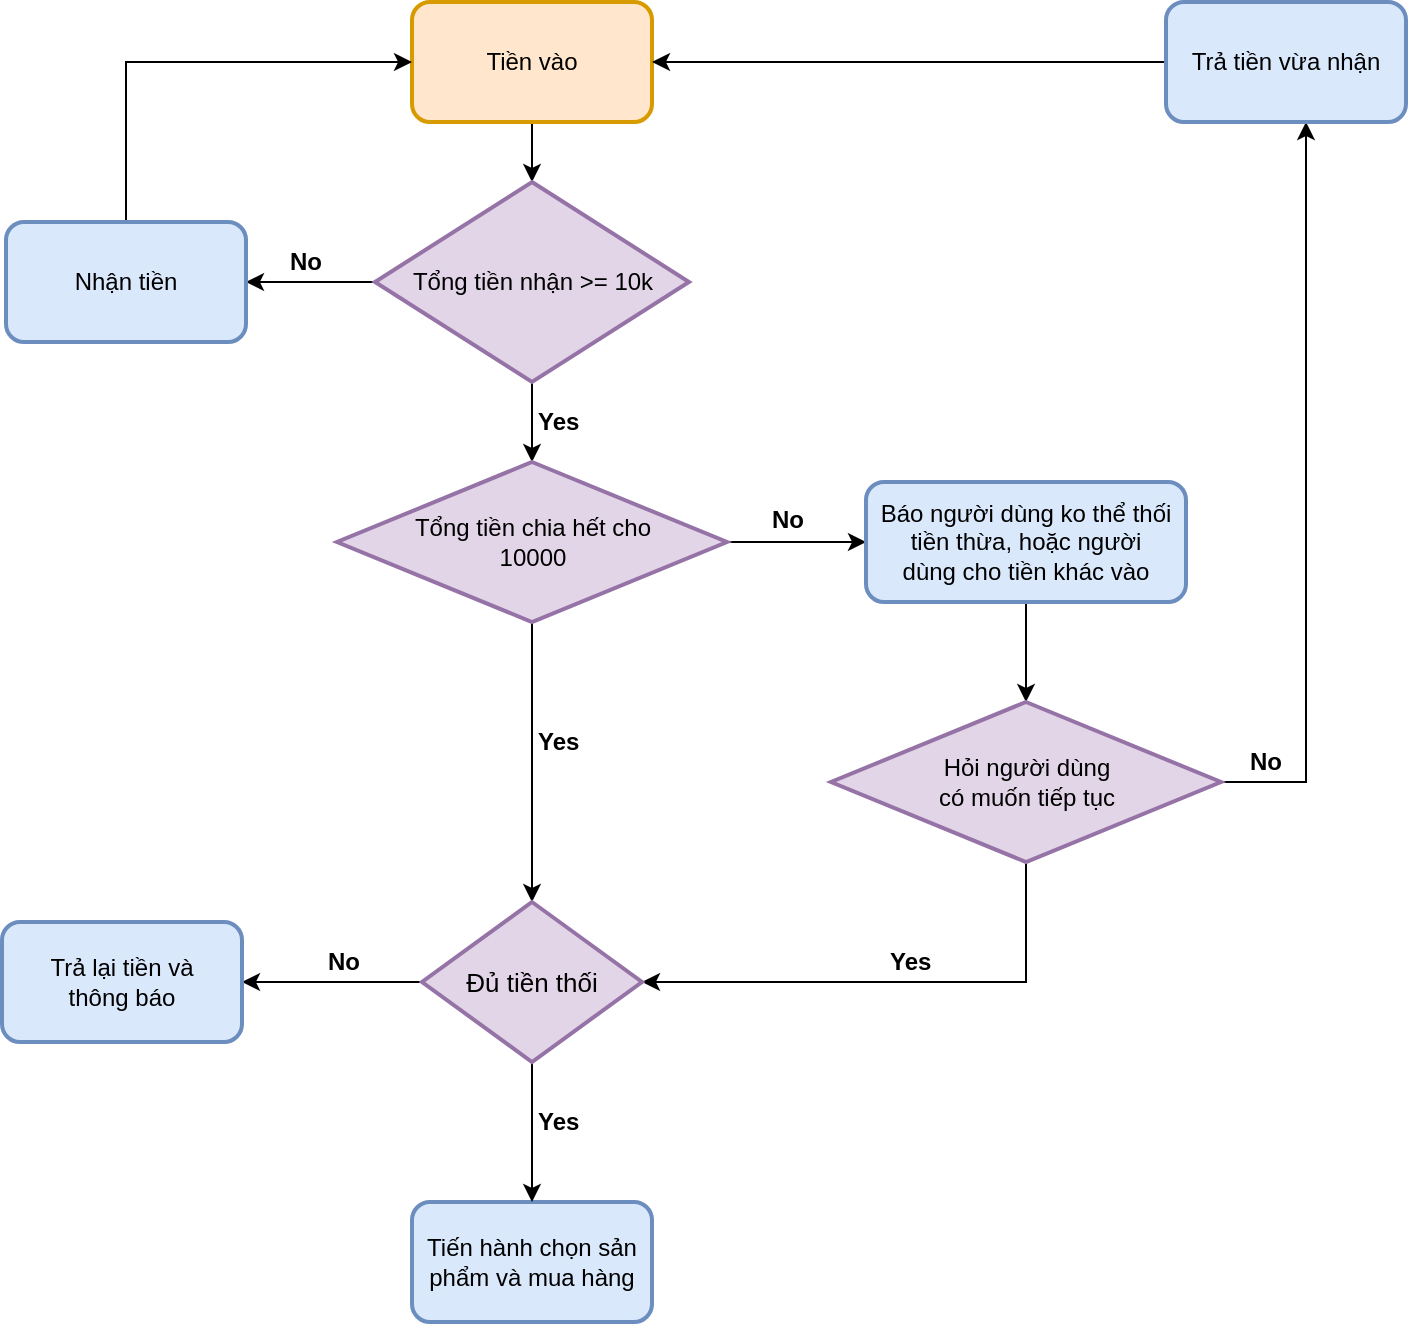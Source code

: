 <mxfile version="10.5.2" type="github"><diagram id="od1DL6aN8WAB8ByYDqEI" name="Page-1"><mxGraphModel dx="1394" dy="747" grid="1" gridSize="10" guides="1" tooltips="1" connect="1" arrows="1" fold="1" page="1" pageScale="1" pageWidth="827" pageHeight="1169" math="0" shadow="0"><root><mxCell id="0"/><mxCell id="1" parent="0"/><mxCell id="md2DlwXFVlXYbmLeQZ2N-5" style="edgeStyle=orthogonalEdgeStyle;rounded=0;orthogonalLoop=1;jettySize=auto;html=1;entryX=0.5;entryY=0;entryDx=0;entryDy=0;" parent="1" source="md2DlwXFVlXYbmLeQZ2N-1" target="md2DlwXFVlXYbmLeQZ2N-3" edge="1"><mxGeometry relative="1" as="geometry"/></mxCell><mxCell id="md2DlwXFVlXYbmLeQZ2N-1" value="Tiền vào" style="rounded=1;whiteSpace=wrap;html=1;fillColor=#ffe6cc;strokeColor=#d79b00;strokeWidth=2;" parent="1" vertex="1"><mxGeometry x="353" y="180" width="120" height="60" as="geometry"/></mxCell><mxCell id="md2DlwXFVlXYbmLeQZ2N-10" style="edgeStyle=orthogonalEdgeStyle;rounded=0;orthogonalLoop=1;jettySize=auto;html=1;entryX=1;entryY=0.5;entryDx=0;entryDy=0;" parent="1" source="md2DlwXFVlXYbmLeQZ2N-3" target="md2DlwXFVlXYbmLeQZ2N-9" edge="1"><mxGeometry relative="1" as="geometry"/></mxCell><mxCell id="md2DlwXFVlXYbmLeQZ2N-30" value="" style="edgeStyle=orthogonalEdgeStyle;rounded=0;orthogonalLoop=1;jettySize=auto;html=1;entryX=0.5;entryY=0;entryDx=0;entryDy=0;fontSize=13;fontStyle=1" parent="1" source="md2DlwXFVlXYbmLeQZ2N-3" target="md2DlwXFVlXYbmLeQZ2N-13" edge="1"><mxGeometry relative="1" as="geometry"/></mxCell><mxCell id="md2DlwXFVlXYbmLeQZ2N-3" value="Tổng tiền nhận &amp;gt;= 10k" style="rhombus;whiteSpace=wrap;html=1;fillColor=#e1d5e7;strokeColor=#9673a6;strokeWidth=2;" parent="1" vertex="1"><mxGeometry x="334.5" y="270" width="157" height="100" as="geometry"/></mxCell><mxCell id="md2DlwXFVlXYbmLeQZ2N-11" style="edgeStyle=orthogonalEdgeStyle;rounded=0;orthogonalLoop=1;jettySize=auto;html=1;entryX=0;entryY=0.5;entryDx=0;entryDy=0;" parent="1" source="md2DlwXFVlXYbmLeQZ2N-9" target="md2DlwXFVlXYbmLeQZ2N-1" edge="1"><mxGeometry relative="1" as="geometry"><Array as="points"><mxPoint x="210" y="210"/></Array></mxGeometry></mxCell><mxCell id="md2DlwXFVlXYbmLeQZ2N-9" value="Nhận tiền" style="rounded=1;whiteSpace=wrap;html=1;fillColor=#dae8fc;strokeColor=#6c8ebf;strokeWidth=2;" parent="1" vertex="1"><mxGeometry x="150" y="290" width="120" height="60" as="geometry"/></mxCell><mxCell id="md2DlwXFVlXYbmLeQZ2N-16" value="" style="edgeStyle=orthogonalEdgeStyle;rounded=0;orthogonalLoop=1;jettySize=auto;html=1;entryX=0;entryY=0.5;entryDx=0;entryDy=0;fontSize=12;fontStyle=1" parent="1" source="md2DlwXFVlXYbmLeQZ2N-13" target="md2DlwXFVlXYbmLeQZ2N-14" edge="1"><mxGeometry relative="1" as="geometry"/></mxCell><mxCell id="Ah1b4GU1dTZV5dutGkNv-12" style="edgeStyle=orthogonalEdgeStyle;rounded=0;orthogonalLoop=1;jettySize=auto;html=1;entryX=0.5;entryY=0;entryDx=0;entryDy=0;fontSize=12;" edge="1" parent="1" source="md2DlwXFVlXYbmLeQZ2N-13" target="md2DlwXFVlXYbmLeQZ2N-35"><mxGeometry relative="1" as="geometry"/></mxCell><mxCell id="md2DlwXFVlXYbmLeQZ2N-13" value="Tổng tiền chia hết cho &lt;br&gt;10000" style="rhombus;whiteSpace=wrap;html=1;fillColor=#e1d5e7;strokeColor=#9673a6;strokeWidth=2;" parent="1" vertex="1"><mxGeometry x="315.5" y="410" width="195" height="80" as="geometry"/></mxCell><mxCell id="md2DlwXFVlXYbmLeQZ2N-17" style="edgeStyle=orthogonalEdgeStyle;rounded=0;orthogonalLoop=1;jettySize=auto;html=1;entryX=0.5;entryY=0;entryDx=0;entryDy=0;" parent="1" source="md2DlwXFVlXYbmLeQZ2N-14" target="md2DlwXFVlXYbmLeQZ2N-15" edge="1"><mxGeometry relative="1" as="geometry"/></mxCell><mxCell id="md2DlwXFVlXYbmLeQZ2N-14" value="Báo người dùng ko thể thối tiền thừa, hoặc người &lt;br&gt;dùng cho tiền khác vào" style="rounded=1;whiteSpace=wrap;html=1;fillColor=#dae8fc;strokeColor=#6c8ebf;strokeWidth=2;" parent="1" vertex="1"><mxGeometry x="580" y="420" width="160" height="60" as="geometry"/></mxCell><mxCell id="md2DlwXFVlXYbmLeQZ2N-22" value="" style="edgeStyle=orthogonalEdgeStyle;rounded=0;orthogonalLoop=1;jettySize=auto;html=1;entryX=1;entryY=0.5;entryDx=0;entryDy=0;fontSize=12;fontStyle=1" parent="1" source="md2DlwXFVlXYbmLeQZ2N-15" target="md2DlwXFVlXYbmLeQZ2N-35" edge="1"><mxGeometry relative="1" as="geometry"><mxPoint x="473.286" y="699.857" as="targetPoint"/><Array as="points"><mxPoint x="660" y="670"/></Array></mxGeometry></mxCell><mxCell id="md2DlwXFVlXYbmLeQZ2N-27" value="" style="edgeStyle=orthogonalEdgeStyle;rounded=0;orthogonalLoop=1;jettySize=auto;html=1;fontSize=12;fontStyle=1" parent="1" source="md2DlwXFVlXYbmLeQZ2N-15" target="md2DlwXFVlXYbmLeQZ2N-24" edge="1"><mxGeometry relative="1" as="geometry"><Array as="points"><mxPoint x="800" y="570"/></Array></mxGeometry></mxCell><mxCell id="md2DlwXFVlXYbmLeQZ2N-15" value="Hỏi người dùng&lt;br&gt;có muốn tiếp tục&lt;br&gt;" style="rhombus;whiteSpace=wrap;html=1;fillColor=#e1d5e7;strokeColor=#9673a6;strokeWidth=2;" parent="1" vertex="1"><mxGeometry x="562.5" y="530" width="195" height="80" as="geometry"/></mxCell><mxCell id="md2DlwXFVlXYbmLeQZ2N-31" style="edgeStyle=orthogonalEdgeStyle;rounded=0;orthogonalLoop=1;jettySize=auto;html=1;entryX=1;entryY=0.5;entryDx=0;entryDy=0;fontSize=13;" parent="1" source="md2DlwXFVlXYbmLeQZ2N-24" target="md2DlwXFVlXYbmLeQZ2N-1" edge="1"><mxGeometry relative="1" as="geometry"><Array as="points"><mxPoint x="650" y="210"/></Array></mxGeometry></mxCell><mxCell id="md2DlwXFVlXYbmLeQZ2N-24" value="Trả tiền vừa nhận" style="rounded=1;whiteSpace=wrap;html=1;fillColor=#dae8fc;strokeColor=#6c8ebf;strokeWidth=2;" parent="1" vertex="1"><mxGeometry x="730" y="180" width="120" height="60" as="geometry"/></mxCell><mxCell id="md2DlwXFVlXYbmLeQZ2N-34" value="Tiến hành chọn sản phẩm và mua hàng" style="rounded=1;whiteSpace=wrap;html=1;fillColor=#dae8fc;strokeColor=#6c8ebf;strokeWidth=2;" parent="1" vertex="1"><mxGeometry x="353" y="780" width="120" height="60" as="geometry"/></mxCell><mxCell id="md2DlwXFVlXYbmLeQZ2N-36" value="" style="edgeStyle=orthogonalEdgeStyle;rounded=0;orthogonalLoop=1;jettySize=auto;html=1;entryX=0.5;entryY=0;entryDx=0;entryDy=0;fontSize=13;fontStyle=1" parent="1" source="md2DlwXFVlXYbmLeQZ2N-35" target="md2DlwXFVlXYbmLeQZ2N-34" edge="1"><mxGeometry relative="1" as="geometry"/></mxCell><mxCell id="md2DlwXFVlXYbmLeQZ2N-38" value="" style="edgeStyle=orthogonalEdgeStyle;rounded=0;orthogonalLoop=1;jettySize=auto;html=1;fontSize=13;entryX=1;entryY=0.5;entryDx=0;entryDy=0;fontStyle=1" parent="1" source="md2DlwXFVlXYbmLeQZ2N-35" target="md2DlwXFVlXYbmLeQZ2N-39" edge="1"><mxGeometry relative="1" as="geometry"><mxPoint x="298" y="670" as="targetPoint"/></mxGeometry></mxCell><mxCell id="md2DlwXFVlXYbmLeQZ2N-35" value="Đủ tiền thối" style="rhombus;whiteSpace=wrap;html=1;fontSize=13;fillColor=#e1d5e7;strokeColor=#9673a6;strokeWidth=2;" parent="1" vertex="1"><mxGeometry x="358" y="630" width="110" height="80" as="geometry"/></mxCell><mxCell id="md2DlwXFVlXYbmLeQZ2N-39" value="Trả lại tiền và &lt;br&gt;thông báo" style="rounded=1;whiteSpace=wrap;html=1;fillColor=#dae8fc;strokeColor=#6c8ebf;strokeWidth=2;" parent="1" vertex="1"><mxGeometry x="148" y="640" width="120" height="60" as="geometry"/></mxCell><mxCell id="Ah1b4GU1dTZV5dutGkNv-2" value="No" style="text;html=1;resizable=0;points=[];autosize=1;align=left;verticalAlign=top;spacingTop=-4;fontSize=12;fontStyle=1" vertex="1" parent="1"><mxGeometry x="290" y="300" width="30" height="20" as="geometry"/></mxCell><mxCell id="Ah1b4GU1dTZV5dutGkNv-3" value="Yes" style="text;html=1;resizable=0;points=[];autosize=1;align=left;verticalAlign=top;spacingTop=-4;fontSize=12;fontStyle=1" vertex="1" parent="1"><mxGeometry x="413.5" y="380" width="40" height="20" as="geometry"/></mxCell><mxCell id="Ah1b4GU1dTZV5dutGkNv-4" value="No" style="text;html=1;resizable=0;points=[];autosize=1;align=left;verticalAlign=top;spacingTop=-4;fontSize=12;fontStyle=1" vertex="1" parent="1"><mxGeometry x="530.5" y="429" width="30" height="20" as="geometry"/></mxCell><mxCell id="Ah1b4GU1dTZV5dutGkNv-5" value="No" style="text;html=1;resizable=0;points=[];autosize=1;align=left;verticalAlign=top;spacingTop=-4;fontSize=12;fontStyle=1" vertex="1" parent="1"><mxGeometry x="770" y="550" width="30" height="20" as="geometry"/></mxCell><mxCell id="Ah1b4GU1dTZV5dutGkNv-6" value="&lt;b&gt;Yes&lt;/b&gt;" style="text;html=1;resizable=0;points=[];autosize=1;align=left;verticalAlign=top;spacingTop=-4;fontSize=12;" vertex="1" parent="1"><mxGeometry x="590" y="650" width="40" height="20" as="geometry"/></mxCell><mxCell id="Ah1b4GU1dTZV5dutGkNv-7" value="&lt;b&gt;Yes&lt;/b&gt;" style="text;html=1;resizable=0;points=[];autosize=1;align=left;verticalAlign=top;spacingTop=-4;fontSize=12;" vertex="1" parent="1"><mxGeometry x="413.5" y="540" width="40" height="20" as="geometry"/></mxCell><mxCell id="Ah1b4GU1dTZV5dutGkNv-8" value="&lt;b&gt;No&lt;/b&gt;" style="text;html=1;resizable=0;points=[];autosize=1;align=left;verticalAlign=top;spacingTop=-4;fontSize=12;" vertex="1" parent="1"><mxGeometry x="309" y="650" width="30" height="20" as="geometry"/></mxCell><mxCell id="Ah1b4GU1dTZV5dutGkNv-10" value="&lt;b&gt;Yes&lt;/b&gt;" style="text;html=1;resizable=0;points=[];autosize=1;align=left;verticalAlign=top;spacingTop=-4;fontSize=12;" vertex="1" parent="1"><mxGeometry x="413.5" y="730" width="40" height="20" as="geometry"/></mxCell></root></mxGraphModel></diagram></mxfile>